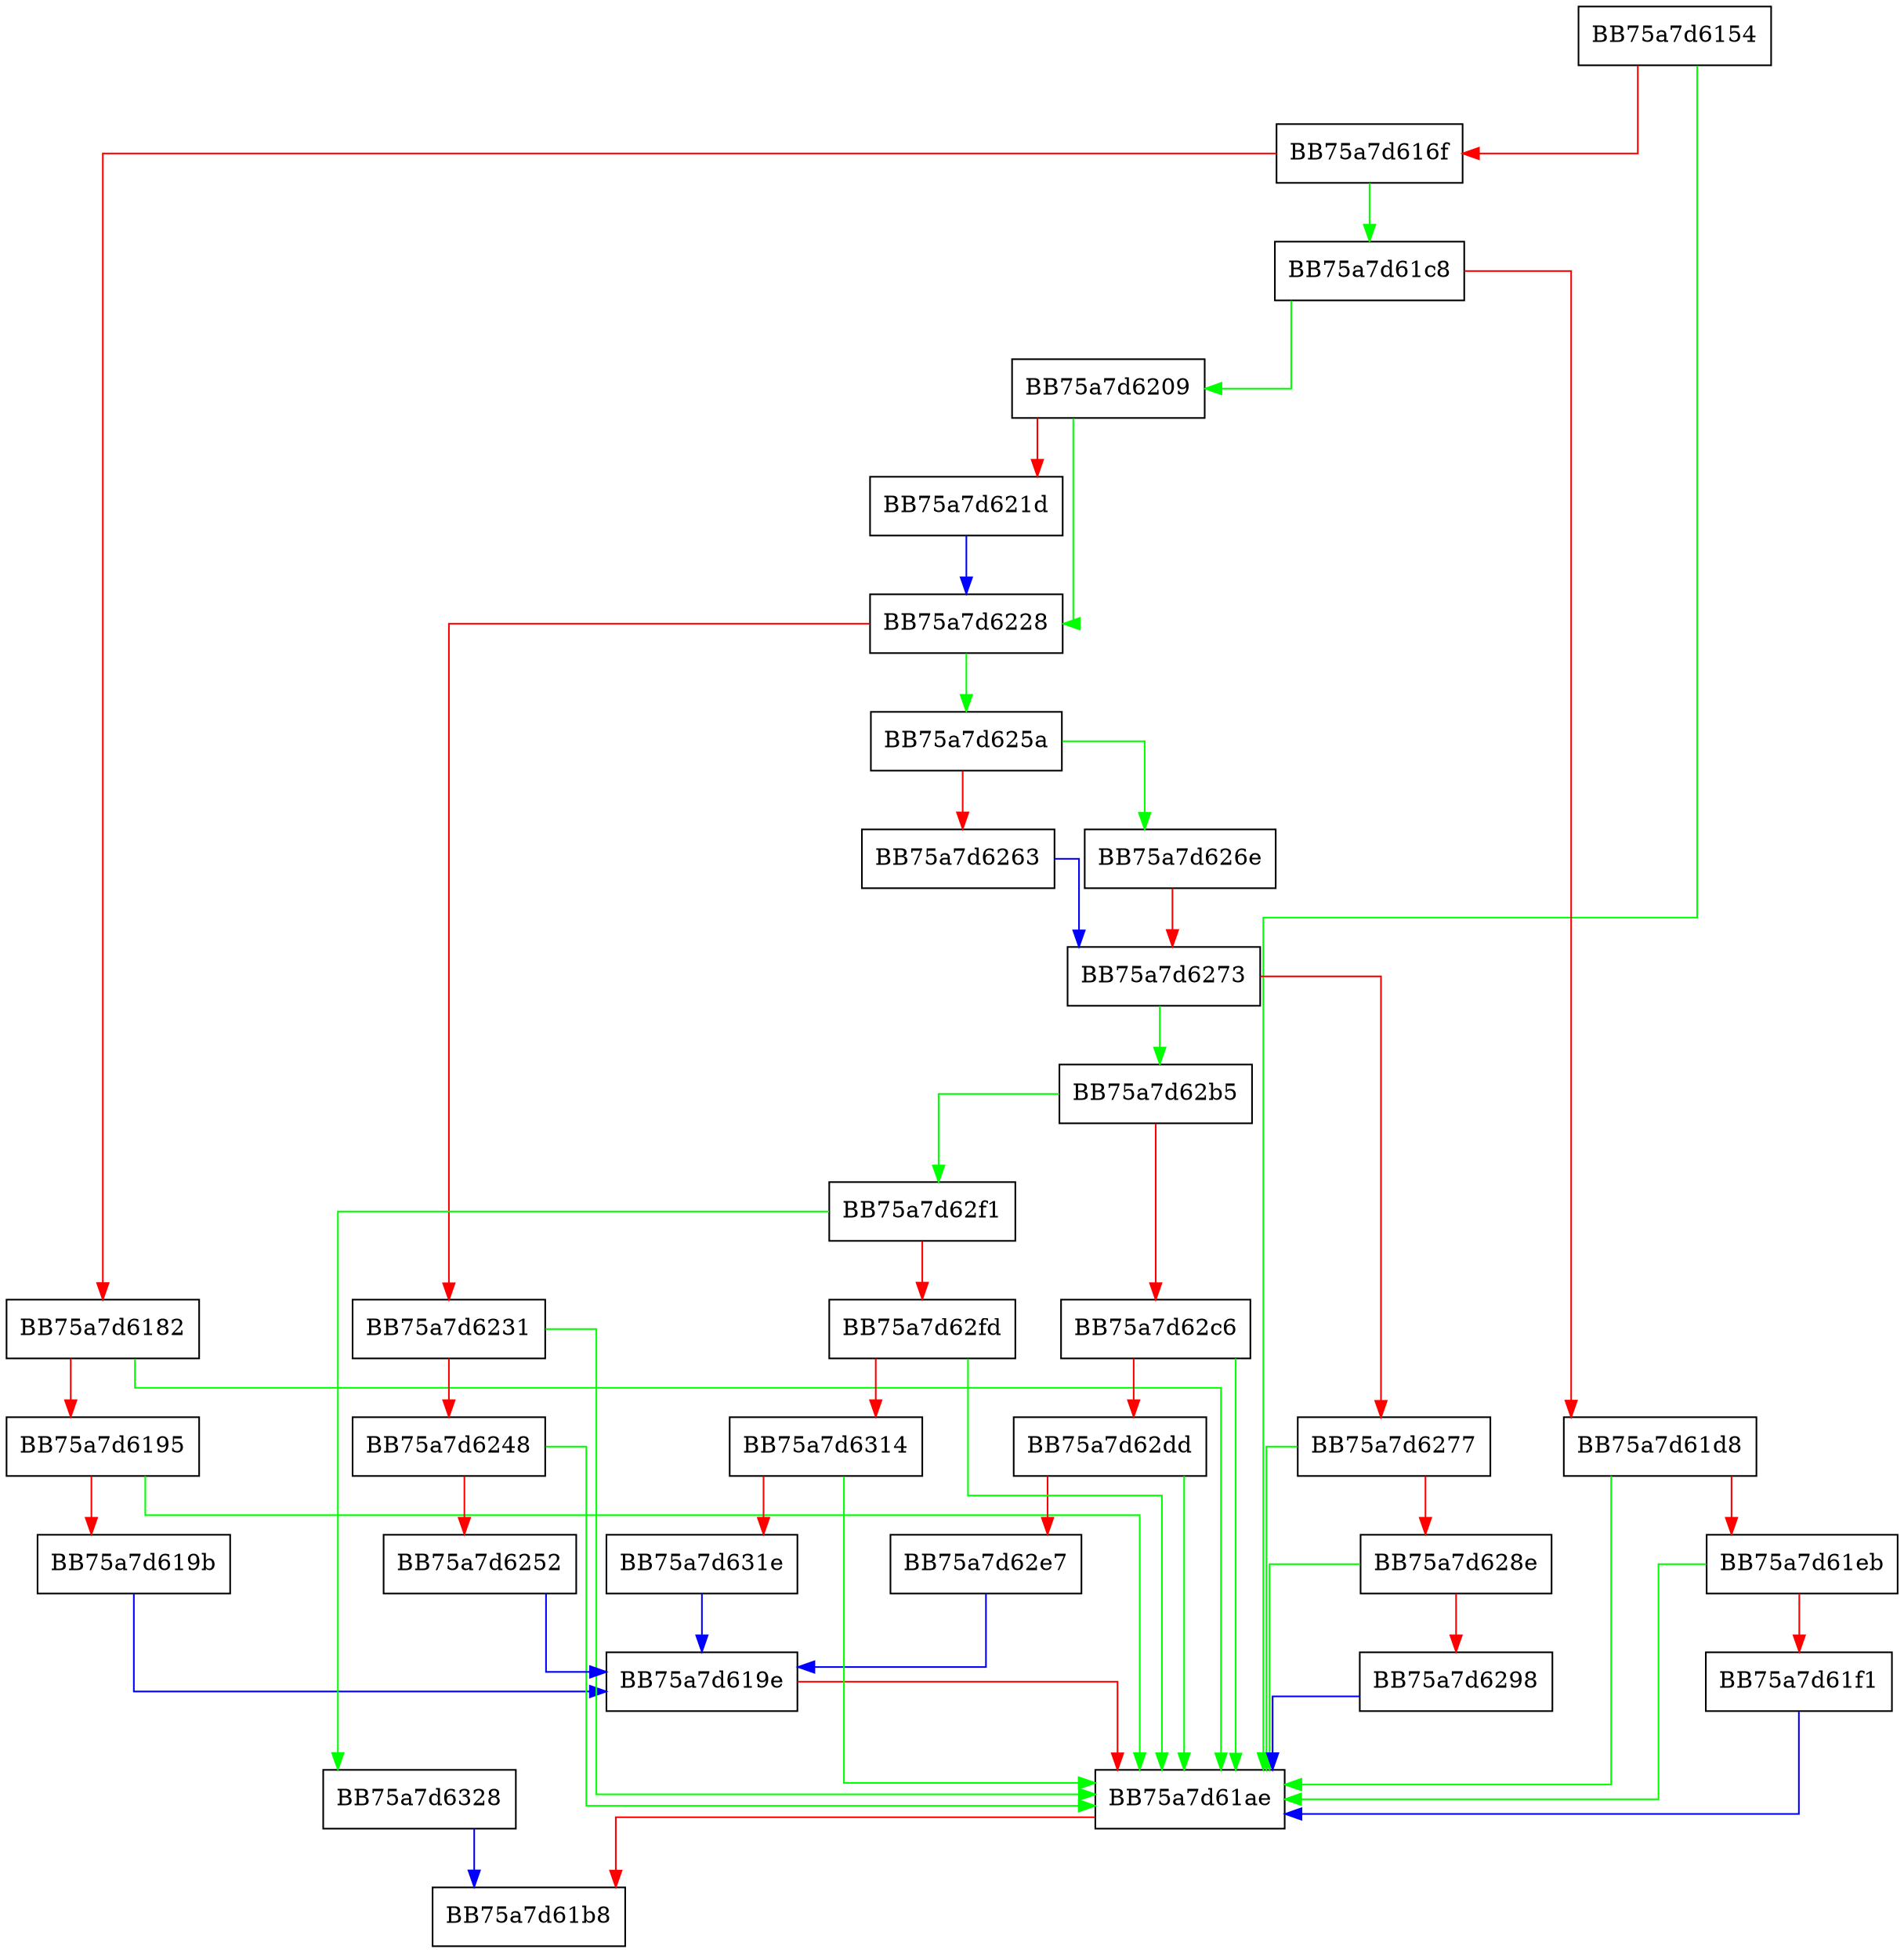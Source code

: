 digraph CreateCallistoContext {
  node [shape="box"];
  graph [splines=ortho];
  BB75a7d6154 -> BB75a7d61ae [color="green"];
  BB75a7d6154 -> BB75a7d616f [color="red"];
  BB75a7d616f -> BB75a7d61c8 [color="green"];
  BB75a7d616f -> BB75a7d6182 [color="red"];
  BB75a7d6182 -> BB75a7d61ae [color="green"];
  BB75a7d6182 -> BB75a7d6195 [color="red"];
  BB75a7d6195 -> BB75a7d61ae [color="green"];
  BB75a7d6195 -> BB75a7d619b [color="red"];
  BB75a7d619b -> BB75a7d619e [color="blue"];
  BB75a7d619e -> BB75a7d61ae [color="red"];
  BB75a7d61ae -> BB75a7d61b8 [color="red"];
  BB75a7d61c8 -> BB75a7d6209 [color="green"];
  BB75a7d61c8 -> BB75a7d61d8 [color="red"];
  BB75a7d61d8 -> BB75a7d61ae [color="green"];
  BB75a7d61d8 -> BB75a7d61eb [color="red"];
  BB75a7d61eb -> BB75a7d61ae [color="green"];
  BB75a7d61eb -> BB75a7d61f1 [color="red"];
  BB75a7d61f1 -> BB75a7d61ae [color="blue"];
  BB75a7d6209 -> BB75a7d6228 [color="green"];
  BB75a7d6209 -> BB75a7d621d [color="red"];
  BB75a7d621d -> BB75a7d6228 [color="blue"];
  BB75a7d6228 -> BB75a7d625a [color="green"];
  BB75a7d6228 -> BB75a7d6231 [color="red"];
  BB75a7d6231 -> BB75a7d61ae [color="green"];
  BB75a7d6231 -> BB75a7d6248 [color="red"];
  BB75a7d6248 -> BB75a7d61ae [color="green"];
  BB75a7d6248 -> BB75a7d6252 [color="red"];
  BB75a7d6252 -> BB75a7d619e [color="blue"];
  BB75a7d625a -> BB75a7d626e [color="green"];
  BB75a7d625a -> BB75a7d6263 [color="red"];
  BB75a7d6263 -> BB75a7d6273 [color="blue"];
  BB75a7d626e -> BB75a7d6273 [color="red"];
  BB75a7d6273 -> BB75a7d62b5 [color="green"];
  BB75a7d6273 -> BB75a7d6277 [color="red"];
  BB75a7d6277 -> BB75a7d61ae [color="green"];
  BB75a7d6277 -> BB75a7d628e [color="red"];
  BB75a7d628e -> BB75a7d61ae [color="green"];
  BB75a7d628e -> BB75a7d6298 [color="red"];
  BB75a7d6298 -> BB75a7d61ae [color="blue"];
  BB75a7d62b5 -> BB75a7d62f1 [color="green"];
  BB75a7d62b5 -> BB75a7d62c6 [color="red"];
  BB75a7d62c6 -> BB75a7d61ae [color="green"];
  BB75a7d62c6 -> BB75a7d62dd [color="red"];
  BB75a7d62dd -> BB75a7d61ae [color="green"];
  BB75a7d62dd -> BB75a7d62e7 [color="red"];
  BB75a7d62e7 -> BB75a7d619e [color="blue"];
  BB75a7d62f1 -> BB75a7d6328 [color="green"];
  BB75a7d62f1 -> BB75a7d62fd [color="red"];
  BB75a7d62fd -> BB75a7d61ae [color="green"];
  BB75a7d62fd -> BB75a7d6314 [color="red"];
  BB75a7d6314 -> BB75a7d61ae [color="green"];
  BB75a7d6314 -> BB75a7d631e [color="red"];
  BB75a7d631e -> BB75a7d619e [color="blue"];
  BB75a7d6328 -> BB75a7d61b8 [color="blue"];
}